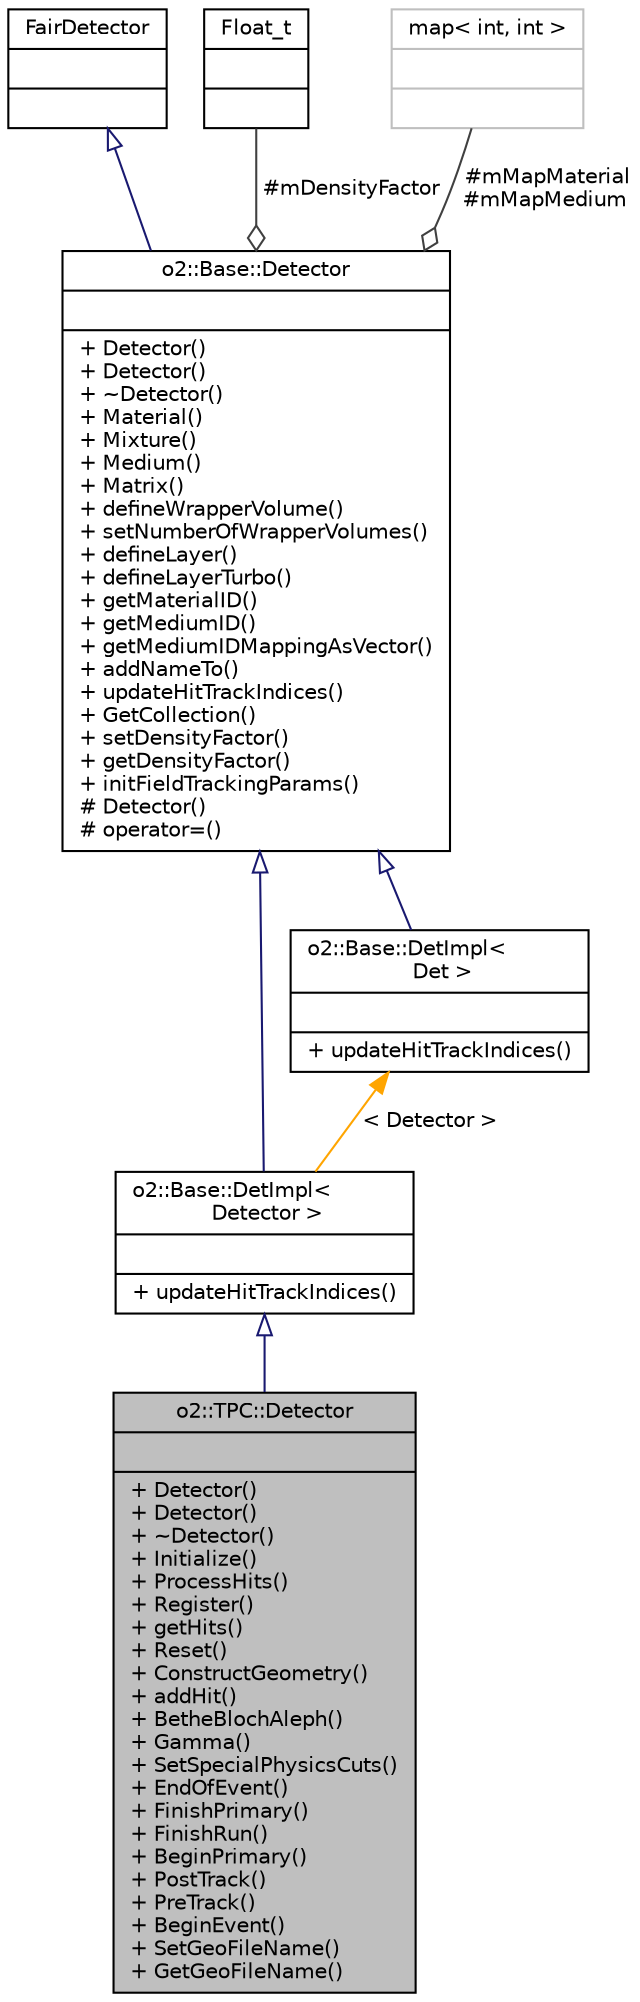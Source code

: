 digraph "o2::TPC::Detector"
{
 // INTERACTIVE_SVG=YES
  bgcolor="transparent";
  edge [fontname="Helvetica",fontsize="10",labelfontname="Helvetica",labelfontsize="10"];
  node [fontname="Helvetica",fontsize="10",shape=record];
  Node1 [label="{o2::TPC::Detector\n||+ Detector()\l+ Detector()\l+ ~Detector()\l+ Initialize()\l+ ProcessHits()\l+ Register()\l+ getHits()\l+ Reset()\l+ ConstructGeometry()\l+ addHit()\l+ BetheBlochAleph()\l+ Gamma()\l+ SetSpecialPhysicsCuts()\l+ EndOfEvent()\l+ FinishPrimary()\l+ FinishRun()\l+ BeginPrimary()\l+ PostTrack()\l+ PreTrack()\l+ BeginEvent()\l+ SetGeoFileName()\l+ GetGeoFileName()\l}",height=0.2,width=0.4,color="black", fillcolor="grey75", style="filled" fontcolor="black"];
  Node2 -> Node1 [dir="back",color="midnightblue",fontsize="10",style="solid",arrowtail="onormal",fontname="Helvetica"];
  Node2 [label="{o2::Base::DetImpl\<\l Detector \>\n||+ updateHitTrackIndices()\l}",height=0.2,width=0.4,color="black",URL="$d4/d8a/classo2_1_1Base_1_1DetImpl.html"];
  Node3 -> Node2 [dir="back",color="midnightblue",fontsize="10",style="solid",arrowtail="onormal",fontname="Helvetica"];
  Node3 [label="{o2::Base::Detector\n||+ Detector()\l+ Detector()\l+ ~Detector()\l+ Material()\l+ Mixture()\l+ Medium()\l+ Matrix()\l+ defineWrapperVolume()\l+ setNumberOfWrapperVolumes()\l+ defineLayer()\l+ defineLayerTurbo()\l+ getMaterialID()\l+ getMediumID()\l+ getMediumIDMappingAsVector()\l+ addNameTo()\l+ updateHitTrackIndices()\l+ GetCollection()\l+ setDensityFactor()\l+ getDensityFactor()\l+ initFieldTrackingParams()\l# Detector()\l# operator=()\l}",height=0.2,width=0.4,color="black",URL="$d7/d02/classo2_1_1Base_1_1Detector.html"];
  Node4 -> Node3 [dir="back",color="midnightblue",fontsize="10",style="solid",arrowtail="onormal",fontname="Helvetica"];
  Node4 [label="{FairDetector\n||}",height=0.2,width=0.4,color="black",URL="$d6/d0c/classFairDetector.html"];
  Node5 -> Node3 [color="grey25",fontsize="10",style="solid",label=" #mDensityFactor" ,arrowhead="odiamond",fontname="Helvetica"];
  Node5 [label="{Float_t\n||}",height=0.2,width=0.4,color="black",URL="$d9/d7d/classFloat__t.html"];
  Node6 -> Node3 [color="grey25",fontsize="10",style="solid",label=" #mMapMaterial\n#mMapMedium" ,arrowhead="odiamond",fontname="Helvetica"];
  Node6 [label="{map\< int, int \>\n||}",height=0.2,width=0.4,color="grey75"];
  Node7 -> Node2 [dir="back",color="orange",fontsize="10",style="solid",label=" \< Detector \>" ,fontname="Helvetica"];
  Node7 [label="{o2::Base::DetImpl\<\l Det \>\n||+ updateHitTrackIndices()\l}",height=0.2,width=0.4,color="black",URL="$d4/d8a/classo2_1_1Base_1_1DetImpl.html"];
  Node3 -> Node7 [dir="back",color="midnightblue",fontsize="10",style="solid",arrowtail="onormal",fontname="Helvetica"];
}
